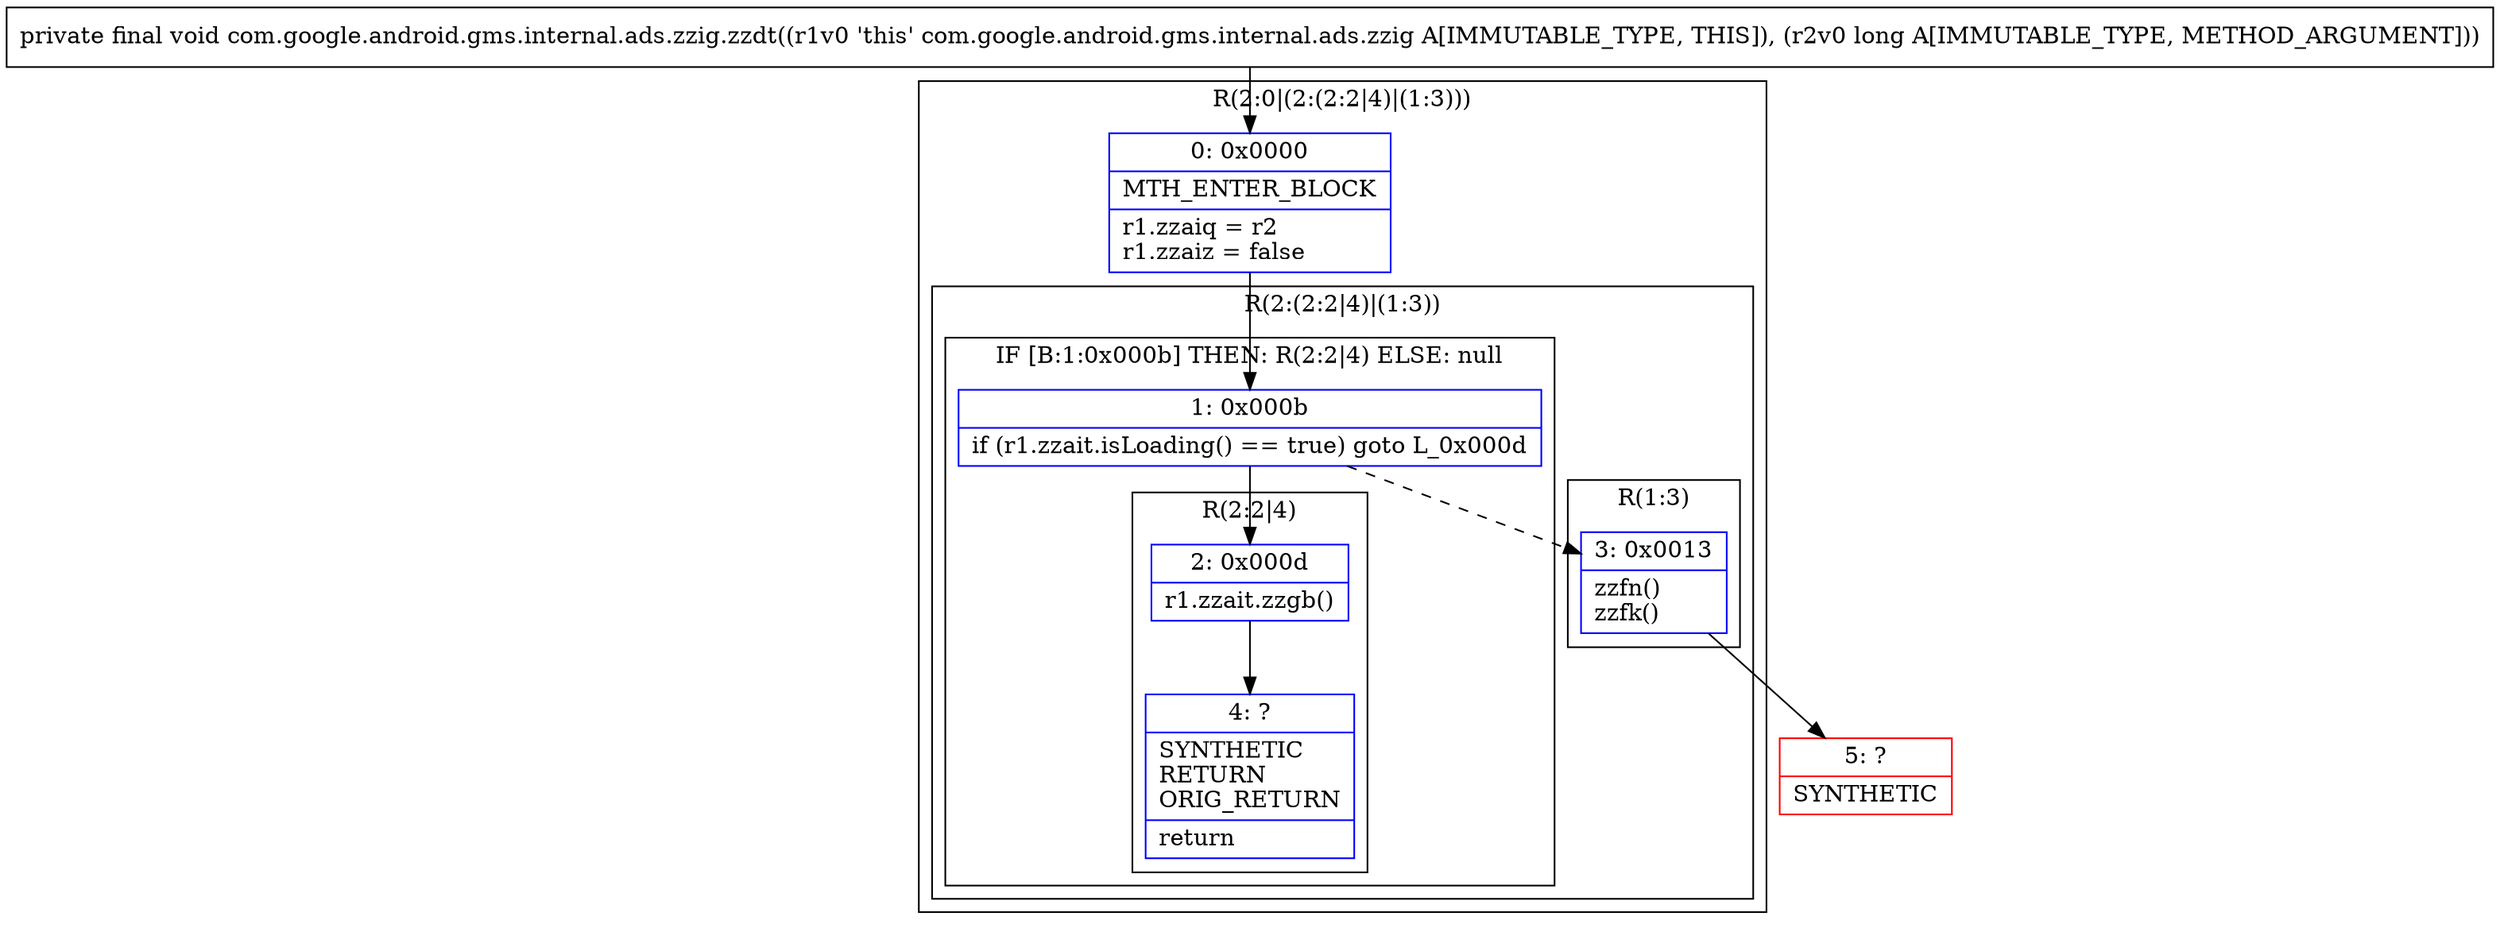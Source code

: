 digraph "CFG forcom.google.android.gms.internal.ads.zzig.zzdt(J)V" {
subgraph cluster_Region_63361196 {
label = "R(2:0|(2:(2:2|4)|(1:3)))";
node [shape=record,color=blue];
Node_0 [shape=record,label="{0\:\ 0x0000|MTH_ENTER_BLOCK\l|r1.zzaiq = r2\lr1.zzaiz = false\l}"];
subgraph cluster_Region_2146070024 {
label = "R(2:(2:2|4)|(1:3))";
node [shape=record,color=blue];
subgraph cluster_IfRegion_545424955 {
label = "IF [B:1:0x000b] THEN: R(2:2|4) ELSE: null";
node [shape=record,color=blue];
Node_1 [shape=record,label="{1\:\ 0x000b|if (r1.zzait.isLoading() == true) goto L_0x000d\l}"];
subgraph cluster_Region_2002082849 {
label = "R(2:2|4)";
node [shape=record,color=blue];
Node_2 [shape=record,label="{2\:\ 0x000d|r1.zzait.zzgb()\l}"];
Node_4 [shape=record,label="{4\:\ ?|SYNTHETIC\lRETURN\lORIG_RETURN\l|return\l}"];
}
}
subgraph cluster_Region_1118024151 {
label = "R(1:3)";
node [shape=record,color=blue];
Node_3 [shape=record,label="{3\:\ 0x0013|zzfn()\lzzfk()\l}"];
}
}
}
Node_5 [shape=record,color=red,label="{5\:\ ?|SYNTHETIC\l}"];
MethodNode[shape=record,label="{private final void com.google.android.gms.internal.ads.zzig.zzdt((r1v0 'this' com.google.android.gms.internal.ads.zzig A[IMMUTABLE_TYPE, THIS]), (r2v0 long A[IMMUTABLE_TYPE, METHOD_ARGUMENT])) }"];
MethodNode -> Node_0;
Node_0 -> Node_1;
Node_1 -> Node_2;
Node_1 -> Node_3[style=dashed];
Node_2 -> Node_4;
Node_3 -> Node_5;
}


